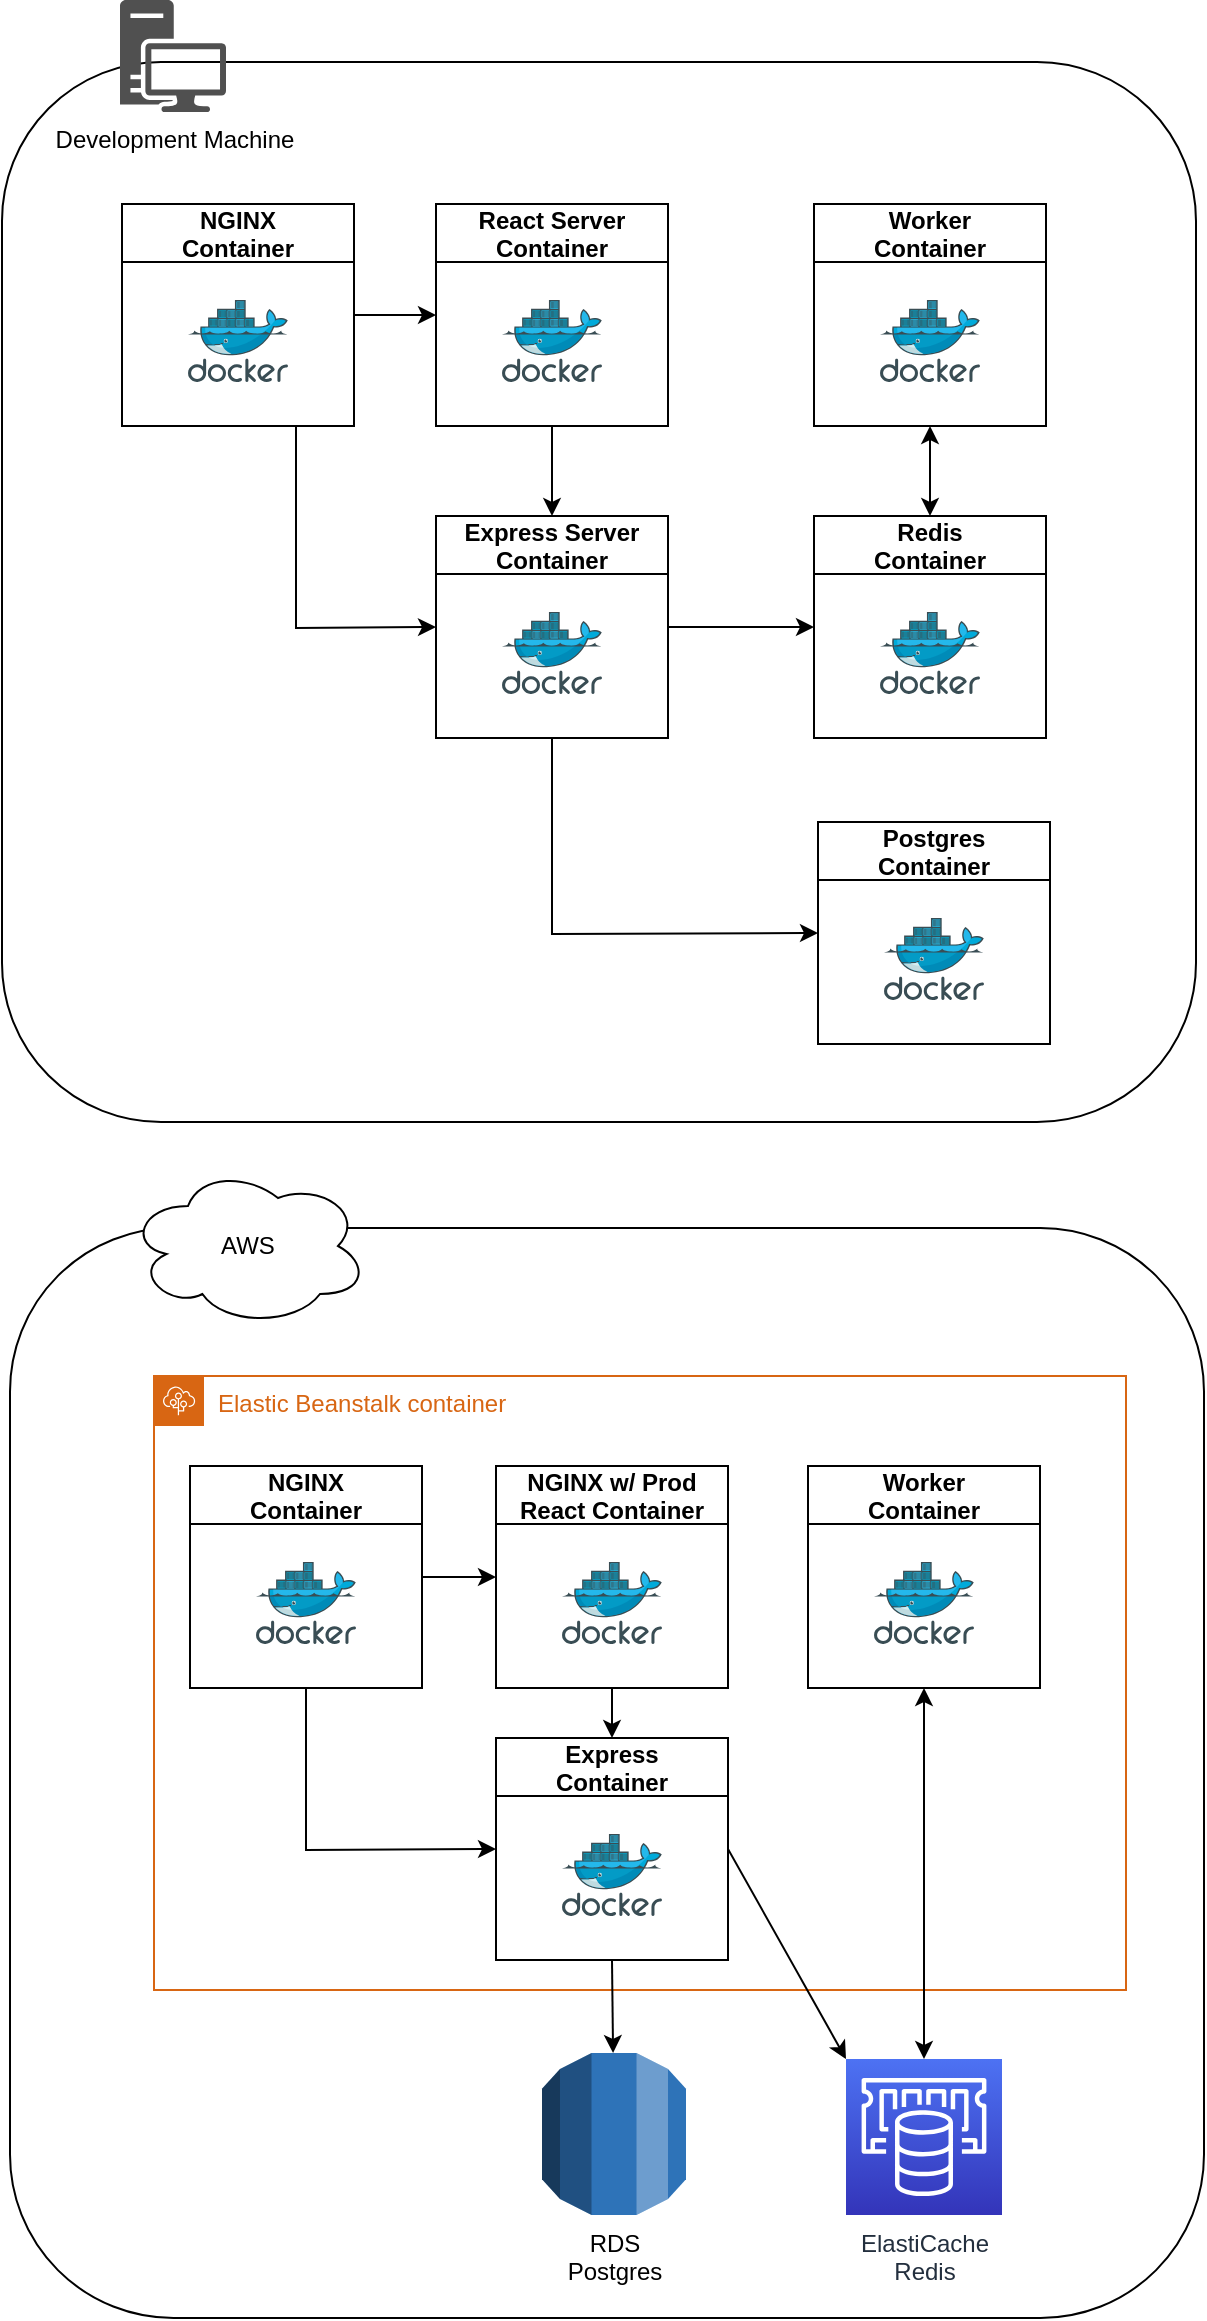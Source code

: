 <mxfile version="17.1.0" type="device" pages="2"><diagram id="8G6rigx45w0v395l5cOs" name="LocalVSCloud"><mxGraphModel dx="1242" dy="679" grid="0" gridSize="10" guides="1" tooltips="1" connect="1" arrows="1" fold="1" page="1" pageScale="1" pageWidth="850" pageHeight="1100" math="0" shadow="0"><root><mxCell id="25SrNkAenSxBb2qdTdRE-0"/><mxCell id="25SrNkAenSxBb2qdTdRE-1" parent="25SrNkAenSxBb2qdTdRE-0"/><mxCell id="MjornNEqhWRb5BEKiNyG-3" value="" style="rounded=1;whiteSpace=wrap;html=1;" vertex="1" parent="25SrNkAenSxBb2qdTdRE-1"><mxGeometry x="72" y="58" width="597" height="530" as="geometry"/></mxCell><mxCell id="xvTG67tyawOLJd2W-MwH-1" value="" style="rounded=1;whiteSpace=wrap;html=1;" vertex="1" parent="25SrNkAenSxBb2qdTdRE-1"><mxGeometry x="76" y="641" width="597" height="545" as="geometry"/></mxCell><mxCell id="MjornNEqhWRb5BEKiNyG-1" value="Development Machine" style="sketch=0;pointerEvents=1;shadow=0;dashed=0;html=1;strokeColor=none;fillColor=#505050;labelPosition=center;verticalLabelPosition=bottom;verticalAlign=top;outlineConnect=0;align=center;shape=mxgraph.office.devices.workstation;" vertex="1" parent="25SrNkAenSxBb2qdTdRE-1"><mxGeometry x="131" y="27" width="53" height="56" as="geometry"/></mxCell><mxCell id="3_pNwYcB4o-4JQMITgYi-0" value="React Server&#10;Container" style="swimlane;startSize=29;" vertex="1" parent="25SrNkAenSxBb2qdTdRE-1"><mxGeometry x="289" y="129" width="116" height="111" as="geometry"/></mxCell><mxCell id="3_pNwYcB4o-4JQMITgYi-1" value="" style="sketch=0;aspect=fixed;html=1;points=[];align=center;image;fontSize=12;image=img/lib/mscae/Docker.svg;" vertex="1" parent="3_pNwYcB4o-4JQMITgYi-0"><mxGeometry x="33" y="48" width="50" height="41" as="geometry"/></mxCell><mxCell id="3_pNwYcB4o-4JQMITgYi-2" value="NGINX&#10;Container" style="swimlane;startSize=29;" vertex="1" parent="25SrNkAenSxBb2qdTdRE-1"><mxGeometry x="132" y="129" width="116" height="111" as="geometry"/></mxCell><mxCell id="3_pNwYcB4o-4JQMITgYi-3" value="" style="sketch=0;aspect=fixed;html=1;points=[];align=center;image;fontSize=12;image=img/lib/mscae/Docker.svg;" vertex="1" parent="3_pNwYcB4o-4JQMITgYi-2"><mxGeometry x="33" y="48" width="50" height="41" as="geometry"/></mxCell><mxCell id="3_pNwYcB4o-4JQMITgYi-4" value="Express Server&#10;Container" style="swimlane;startSize=29;" vertex="1" parent="25SrNkAenSxBb2qdTdRE-1"><mxGeometry x="289" y="285" width="116" height="111" as="geometry"/></mxCell><mxCell id="3_pNwYcB4o-4JQMITgYi-5" value="" style="sketch=0;aspect=fixed;html=1;points=[];align=center;image;fontSize=12;image=img/lib/mscae/Docker.svg;" vertex="1" parent="3_pNwYcB4o-4JQMITgYi-4"><mxGeometry x="33" y="48" width="50" height="41" as="geometry"/></mxCell><mxCell id="3_pNwYcB4o-4JQMITgYi-6" value="Redis&#10;Container" style="swimlane;startSize=29;" vertex="1" parent="25SrNkAenSxBb2qdTdRE-1"><mxGeometry x="478" y="285" width="116" height="111" as="geometry"/></mxCell><mxCell id="3_pNwYcB4o-4JQMITgYi-7" value="" style="sketch=0;aspect=fixed;html=1;points=[];align=center;image;fontSize=12;image=img/lib/mscae/Docker.svg;" vertex="1" parent="3_pNwYcB4o-4JQMITgYi-6"><mxGeometry x="33" y="48" width="50" height="41" as="geometry"/></mxCell><mxCell id="3_pNwYcB4o-4JQMITgYi-8" value="Worker&#10;Container" style="swimlane;startSize=29;" vertex="1" parent="25SrNkAenSxBb2qdTdRE-1"><mxGeometry x="478" y="129" width="116" height="111" as="geometry"/></mxCell><mxCell id="3_pNwYcB4o-4JQMITgYi-9" value="" style="sketch=0;aspect=fixed;html=1;points=[];align=center;image;fontSize=12;image=img/lib/mscae/Docker.svg;" vertex="1" parent="3_pNwYcB4o-4JQMITgYi-8"><mxGeometry x="33" y="48" width="50" height="41" as="geometry"/></mxCell><mxCell id="3_pNwYcB4o-4JQMITgYi-10" value="Postgres&#10;Container" style="swimlane;startSize=29;" vertex="1" parent="25SrNkAenSxBb2qdTdRE-1"><mxGeometry x="480" y="438" width="116" height="111" as="geometry"/></mxCell><mxCell id="3_pNwYcB4o-4JQMITgYi-11" value="" style="sketch=0;aspect=fixed;html=1;points=[];align=center;image;fontSize=12;image=img/lib/mscae/Docker.svg;" vertex="1" parent="3_pNwYcB4o-4JQMITgYi-10"><mxGeometry x="33" y="48" width="50" height="41" as="geometry"/></mxCell><mxCell id="3_pNwYcB4o-4JQMITgYi-12" value="" style="endArrow=classic;html=1;rounded=0;exitX=1;exitY=0.5;exitDx=0;exitDy=0;entryX=0;entryY=0.5;entryDx=0;entryDy=0;" edge="1" parent="25SrNkAenSxBb2qdTdRE-1" source="3_pNwYcB4o-4JQMITgYi-2" target="3_pNwYcB4o-4JQMITgYi-0"><mxGeometry width="50" height="50" relative="1" as="geometry"><mxPoint x="190" y="597" as="sourcePoint"/><mxPoint x="240" y="547" as="targetPoint"/></mxGeometry></mxCell><mxCell id="3_pNwYcB4o-4JQMITgYi-13" value="" style="endArrow=classic;html=1;rounded=0;exitX=0.75;exitY=1;exitDx=0;exitDy=0;entryX=0;entryY=0.5;entryDx=0;entryDy=0;" edge="1" parent="25SrNkAenSxBb2qdTdRE-1" source="3_pNwYcB4o-4JQMITgYi-2" target="3_pNwYcB4o-4JQMITgYi-4"><mxGeometry width="50" height="50" relative="1" as="geometry"><mxPoint x="258" y="194.5" as="sourcePoint"/><mxPoint x="299" y="194.5" as="targetPoint"/><Array as="points"><mxPoint x="219" y="341"/></Array></mxGeometry></mxCell><mxCell id="3_pNwYcB4o-4JQMITgYi-14" value="" style="endArrow=classic;html=1;rounded=0;exitX=0.5;exitY=1;exitDx=0;exitDy=0;entryX=0.5;entryY=0;entryDx=0;entryDy=0;" edge="1" parent="25SrNkAenSxBb2qdTdRE-1" source="3_pNwYcB4o-4JQMITgYi-0" target="3_pNwYcB4o-4JQMITgYi-4"><mxGeometry width="50" height="50" relative="1" as="geometry"><mxPoint x="258" y="194.5" as="sourcePoint"/><mxPoint x="299" y="194.5" as="targetPoint"/></mxGeometry></mxCell><mxCell id="3_pNwYcB4o-4JQMITgYi-15" value="" style="endArrow=classic;html=1;rounded=0;exitX=1;exitY=0.5;exitDx=0;exitDy=0;entryX=0;entryY=0.5;entryDx=0;entryDy=0;" edge="1" parent="25SrNkAenSxBb2qdTdRE-1" source="3_pNwYcB4o-4JQMITgYi-4" target="3_pNwYcB4o-4JQMITgYi-6"><mxGeometry width="50" height="50" relative="1" as="geometry"><mxPoint x="258" y="194.5" as="sourcePoint"/><mxPoint x="299" y="194.5" as="targetPoint"/></mxGeometry></mxCell><mxCell id="3_pNwYcB4o-4JQMITgYi-16" value="" style="endArrow=classic;html=1;rounded=0;entryX=0;entryY=0.5;entryDx=0;entryDy=0;exitX=0.5;exitY=1;exitDx=0;exitDy=0;" edge="1" parent="25SrNkAenSxBb2qdTdRE-1" source="3_pNwYcB4o-4JQMITgYi-4" target="3_pNwYcB4o-4JQMITgYi-10"><mxGeometry width="50" height="50" relative="1" as="geometry"><mxPoint x="399" y="325" as="sourcePoint"/><mxPoint x="449" y="275" as="targetPoint"/><Array as="points"><mxPoint x="347" y="494"/></Array></mxGeometry></mxCell><mxCell id="3_pNwYcB4o-4JQMITgYi-17" value="" style="endArrow=classic;startArrow=classic;html=1;rounded=0;entryX=0.5;entryY=1;entryDx=0;entryDy=0;" edge="1" parent="25SrNkAenSxBb2qdTdRE-1" source="3_pNwYcB4o-4JQMITgYi-6" target="3_pNwYcB4o-4JQMITgYi-8"><mxGeometry width="50" height="50" relative="1" as="geometry"><mxPoint x="417" y="43" as="sourcePoint"/><mxPoint x="467" y="-7" as="targetPoint"/></mxGeometry></mxCell><mxCell id="xvTG67tyawOLJd2W-MwH-0" value="AWS" style="ellipse;shape=cloud;whiteSpace=wrap;html=1;" vertex="1" parent="25SrNkAenSxBb2qdTdRE-1"><mxGeometry x="135" y="610" width="120" height="80" as="geometry"/></mxCell><mxCell id="xvTG67tyawOLJd2W-MwH-2" value="Elastic Beanstalk container" style="points=[[0,0],[0.25,0],[0.5,0],[0.75,0],[1,0],[1,0.25],[1,0.5],[1,0.75],[1,1],[0.75,1],[0.5,1],[0.25,1],[0,1],[0,0.75],[0,0.5],[0,0.25]];outlineConnect=0;gradientColor=none;html=1;whiteSpace=wrap;fontSize=12;fontStyle=0;container=1;pointerEvents=0;collapsible=0;recursiveResize=0;shape=mxgraph.aws4.group;grIcon=mxgraph.aws4.group_elastic_beanstalk;strokeColor=#D86613;fillColor=none;verticalAlign=top;align=left;spacingLeft=30;fontColor=#D86613;dashed=0;" vertex="1" parent="25SrNkAenSxBb2qdTdRE-1"><mxGeometry x="148" y="715" width="486" height="307" as="geometry"/></mxCell><mxCell id="xvTG67tyawOLJd2W-MwH-7" value="NGINX&#10;Container" style="swimlane;startSize=29;" vertex="1" parent="25SrNkAenSxBb2qdTdRE-1"><mxGeometry x="166" y="760" width="116" height="111" as="geometry"/></mxCell><mxCell id="xvTG67tyawOLJd2W-MwH-8" value="" style="sketch=0;aspect=fixed;html=1;points=[];align=center;image;fontSize=12;image=img/lib/mscae/Docker.svg;" vertex="1" parent="xvTG67tyawOLJd2W-MwH-7"><mxGeometry x="33" y="48" width="50" height="41" as="geometry"/></mxCell><mxCell id="xvTG67tyawOLJd2W-MwH-9" value="NGINX w/ Prod &#10;React Container" style="swimlane;startSize=29;" vertex="1" parent="25SrNkAenSxBb2qdTdRE-1"><mxGeometry x="319" y="760" width="116" height="111" as="geometry"/></mxCell><mxCell id="xvTG67tyawOLJd2W-MwH-10" value="" style="sketch=0;aspect=fixed;html=1;points=[];align=center;image;fontSize=12;image=img/lib/mscae/Docker.svg;" vertex="1" parent="xvTG67tyawOLJd2W-MwH-9"><mxGeometry x="33" y="48" width="50" height="41" as="geometry"/></mxCell><mxCell id="xvTG67tyawOLJd2W-MwH-11" value="Express&#10;Container" style="swimlane;startSize=29;" vertex="1" parent="25SrNkAenSxBb2qdTdRE-1"><mxGeometry x="319" y="896" width="116" height="111" as="geometry"/></mxCell><mxCell id="xvTG67tyawOLJd2W-MwH-12" value="" style="sketch=0;aspect=fixed;html=1;points=[];align=center;image;fontSize=12;image=img/lib/mscae/Docker.svg;" vertex="1" parent="xvTG67tyawOLJd2W-MwH-11"><mxGeometry x="33" y="48" width="50" height="41" as="geometry"/></mxCell><mxCell id="xvTG67tyawOLJd2W-MwH-13" value="Worker&#10;Container" style="swimlane;startSize=29;" vertex="1" parent="25SrNkAenSxBb2qdTdRE-1"><mxGeometry x="475" y="760" width="116" height="111" as="geometry"/></mxCell><mxCell id="xvTG67tyawOLJd2W-MwH-14" value="" style="sketch=0;aspect=fixed;html=1;points=[];align=center;image;fontSize=12;image=img/lib/mscae/Docker.svg;" vertex="1" parent="xvTG67tyawOLJd2W-MwH-13"><mxGeometry x="33" y="48" width="50" height="41" as="geometry"/></mxCell><mxCell id="xvTG67tyawOLJd2W-MwH-16" value="ElastiCache &lt;br&gt;Redis" style="sketch=0;points=[[0,0,0],[0.25,0,0],[0.5,0,0],[0.75,0,0],[1,0,0],[0,1,0],[0.25,1,0],[0.5,1,0],[0.75,1,0],[1,1,0],[0,0.25,0],[0,0.5,0],[0,0.75,0],[1,0.25,0],[1,0.5,0],[1,0.75,0]];outlineConnect=0;fontColor=#232F3E;gradientColor=#4D72F3;gradientDirection=north;fillColor=#3334B9;strokeColor=#ffffff;dashed=0;verticalLabelPosition=bottom;verticalAlign=top;align=center;html=1;fontSize=12;fontStyle=0;aspect=fixed;shape=mxgraph.aws4.resourceIcon;resIcon=mxgraph.aws4.elasticache;" vertex="1" parent="25SrNkAenSxBb2qdTdRE-1"><mxGeometry x="494" y="1056.5" width="78" height="78" as="geometry"/></mxCell><mxCell id="xvTG67tyawOLJd2W-MwH-19" value="RDS&lt;br&gt;Postgres" style="outlineConnect=0;dashed=0;verticalLabelPosition=bottom;verticalAlign=top;align=center;html=1;shape=mxgraph.aws3.rds;fillColor=#2E73B8;gradientColor=none;" vertex="1" parent="25SrNkAenSxBb2qdTdRE-1"><mxGeometry x="342" y="1053.5" width="72" height="81" as="geometry"/></mxCell><mxCell id="xvTG67tyawOLJd2W-MwH-22" value="" style="endArrow=classic;html=1;rounded=0;entryX=0;entryY=0.5;entryDx=0;entryDy=0;exitX=1;exitY=0.5;exitDx=0;exitDy=0;" edge="1" parent="25SrNkAenSxBb2qdTdRE-1" source="xvTG67tyawOLJd2W-MwH-7" target="xvTG67tyawOLJd2W-MwH-9"><mxGeometry width="50" height="50" relative="1" as="geometry"><mxPoint x="165" y="1135" as="sourcePoint"/><mxPoint x="215" y="1085" as="targetPoint"/></mxGeometry></mxCell><mxCell id="xvTG67tyawOLJd2W-MwH-23" value="" style="endArrow=classic;html=1;rounded=0;entryX=0.5;entryY=0;entryDx=0;entryDy=0;exitX=0.5;exitY=1;exitDx=0;exitDy=0;" edge="1" parent="25SrNkAenSxBb2qdTdRE-1" source="xvTG67tyawOLJd2W-MwH-9" target="xvTG67tyawOLJd2W-MwH-11"><mxGeometry width="50" height="50" relative="1" as="geometry"><mxPoint x="292" y="825.5" as="sourcePoint"/><mxPoint x="329" y="825.5" as="targetPoint"/></mxGeometry></mxCell><mxCell id="xvTG67tyawOLJd2W-MwH-24" value="" style="endArrow=classic;html=1;rounded=0;exitX=0.5;exitY=1;exitDx=0;exitDy=0;entryX=0;entryY=0.5;entryDx=0;entryDy=0;" edge="1" parent="25SrNkAenSxBb2qdTdRE-1" source="xvTG67tyawOLJd2W-MwH-7" target="xvTG67tyawOLJd2W-MwH-11"><mxGeometry width="50" height="50" relative="1" as="geometry"><mxPoint x="228" y="880" as="sourcePoint"/><mxPoint x="321" y="949" as="targetPoint"/><Array as="points"><mxPoint x="224" y="952"/></Array></mxGeometry></mxCell><mxCell id="xvTG67tyawOLJd2W-MwH-26" value="" style="endArrow=classic;startArrow=classic;html=1;rounded=0;entryX=0.5;entryY=1;entryDx=0;entryDy=0;" edge="1" parent="25SrNkAenSxBb2qdTdRE-1" source="xvTG67tyawOLJd2W-MwH-16" target="xvTG67tyawOLJd2W-MwH-13"><mxGeometry width="50" height="50" relative="1" as="geometry"><mxPoint x="723" y="835" as="sourcePoint"/><mxPoint x="773" y="785" as="targetPoint"/></mxGeometry></mxCell><mxCell id="xvTG67tyawOLJd2W-MwH-27" value="" style="endArrow=classic;html=1;rounded=0;entryX=0;entryY=0;entryDx=0;entryDy=0;exitX=1;exitY=0.5;exitDx=0;exitDy=0;entryPerimeter=0;" edge="1" parent="25SrNkAenSxBb2qdTdRE-1" source="xvTG67tyawOLJd2W-MwH-11" target="xvTG67tyawOLJd2W-MwH-16"><mxGeometry width="50" height="50" relative="1" as="geometry"><mxPoint x="387" y="881" as="sourcePoint"/><mxPoint x="387" y="906" as="targetPoint"/></mxGeometry></mxCell><mxCell id="xvTG67tyawOLJd2W-MwH-28" value="" style="endArrow=classic;html=1;rounded=0;exitX=0.5;exitY=1;exitDx=0;exitDy=0;" edge="1" parent="25SrNkAenSxBb2qdTdRE-1" source="xvTG67tyawOLJd2W-MwH-11" target="xvTG67tyawOLJd2W-MwH-19"><mxGeometry width="50" height="50" relative="1" as="geometry"><mxPoint x="387" y="881" as="sourcePoint"/><mxPoint x="387" y="906" as="targetPoint"/></mxGeometry></mxCell></root></mxGraphModel></diagram><diagram id="Ht1M8jgEwFfnCIfOTk4-" name="Deployment"><mxGraphModel dx="2760" dy="1509" grid="0" gridSize="10" guides="1" tooltips="1" connect="1" arrows="1" fold="1" page="1" pageScale="1" pageWidth="1169" pageHeight="827" math="0" shadow="0"><root><mxCell id="0"/><mxCell id="1" parent="0"/><mxCell id="UEzPUAAOIrF-is8g5C7q-205" value="AWS Cloud" style="points=[[0,0],[0.25,0],[0.5,0],[0.75,0],[1,0],[1,0.25],[1,0.5],[1,0.75],[1,1],[0.75,1],[0.5,1],[0.25,1],[0,1],[0,0.75],[0,0.5],[0,0.25]];outlineConnect=0;gradientColor=none;html=1;whiteSpace=wrap;fontSize=12;fontStyle=0;shape=mxgraph.aws4.group;grIcon=mxgraph.aws4.group_aws_cloud_alt;strokeColor=#232F3E;fillColor=none;verticalAlign=top;align=left;spacingLeft=30;fontColor=#232F3E;dashed=0;labelBackgroundColor=#ffffff;container=1;pointerEvents=0;collapsible=0;recursiveResize=0;" parent="1" vertex="1"><mxGeometry x="500" y="26" width="698" height="1305" as="geometry"/></mxCell><mxCell id="VruDVTrRaXDofXNLHR93-13" value="Availability zone #2" style="sketch=0;outlineConnect=0;gradientColor=none;html=1;whiteSpace=wrap;fontSize=12;fontStyle=0;shape=mxgraph.aws4.group;grIcon=mxgraph.aws4.group_availability_zone;strokeColor=#545B64;fillColor=none;verticalAlign=top;align=left;spacingLeft=30;fontColor=#545B64;dashed=1;" vertex="1" parent="UEzPUAAOIrF-is8g5C7q-205"><mxGeometry x="461" y="366" width="173" height="915" as="geometry"/></mxCell><mxCell id="VruDVTrRaXDofXNLHR93-12" value="Availability zone #1" style="sketch=0;outlineConnect=0;gradientColor=none;html=1;whiteSpace=wrap;fontSize=12;fontStyle=0;shape=mxgraph.aws4.group;grIcon=mxgraph.aws4.group_availability_zone;strokeColor=#545B64;fillColor=none;verticalAlign=top;align=left;spacingLeft=30;fontColor=#545B64;dashed=1;" vertex="1" parent="UEzPUAAOIrF-is8g5C7q-205"><mxGeometry x="144" y="366" width="166" height="916" as="geometry"/></mxCell><mxCell id="VruDVTrRaXDofXNLHR93-16" value="Public subnet #2" style="points=[[0,0],[0.25,0],[0.5,0],[0.75,0],[1,0],[1,0.25],[1,0.5],[1,0.75],[1,1],[0.75,1],[0.5,1],[0.25,1],[0,1],[0,0.75],[0,0.5],[0,0.25]];outlineConnect=0;gradientColor=none;html=1;whiteSpace=wrap;fontSize=12;fontStyle=0;container=1;pointerEvents=0;collapsible=0;recursiveResize=0;shape=mxgraph.aws4.group;grIcon=mxgraph.aws4.group_security_group;grStroke=0;strokeColor=#248814;fillColor=#E9F3E6;verticalAlign=top;align=left;spacingLeft=30;fontColor=#248814;dashed=0;" vertex="1" parent="UEzPUAAOIrF-is8g5C7q-205"><mxGeometry x="476" y="419" width="137" height="299" as="geometry"/></mxCell><mxCell id="VruDVTrRaXDofXNLHR93-15" value="Public subnet #1" style="points=[[0,0],[0.25,0],[0.5,0],[0.75,0],[1,0],[1,0.25],[1,0.5],[1,0.75],[1,1],[0.75,1],[0.5,1],[0.25,1],[0,1],[0,0.75],[0,0.5],[0,0.25]];outlineConnect=0;gradientColor=none;html=1;whiteSpace=wrap;fontSize=12;fontStyle=0;container=1;pointerEvents=0;collapsible=0;recursiveResize=0;shape=mxgraph.aws4.group;grIcon=mxgraph.aws4.group_security_group;grStroke=0;strokeColor=#248814;fillColor=#E9F3E6;verticalAlign=top;align=left;spacingLeft=30;fontColor=#248814;dashed=0;" vertex="1" parent="UEzPUAAOIrF-is8g5C7q-205"><mxGeometry x="154" y="416" width="140" height="302" as="geometry"/></mxCell><mxCell id="VruDVTrRaXDofXNLHR93-17" value="Private subnet #1" style="points=[[0,0],[0.25,0],[0.5,0],[0.75,0],[1,0],[1,0.25],[1,0.5],[1,0.75],[1,1],[0.75,1],[0.5,1],[0.25,1],[0,1],[0,0.75],[0,0.5],[0,0.25]];outlineConnect=0;gradientColor=none;html=1;whiteSpace=wrap;fontSize=12;fontStyle=0;container=1;pointerEvents=0;collapsible=0;recursiveResize=0;shape=mxgraph.aws4.group;grIcon=mxgraph.aws4.group_security_group;grStroke=0;strokeColor=#147EBA;fillColor=#E6F2F8;verticalAlign=top;align=left;spacingLeft=30;fontColor=#147EBA;dashed=0;" vertex="1" parent="UEzPUAAOIrF-is8g5C7q-205"><mxGeometry x="154" y="729" width="138" height="544" as="geometry"/></mxCell><mxCell id="VruDVTrRaXDofXNLHR93-18" value="Private subnet #2" style="points=[[0,0],[0.25,0],[0.5,0],[0.75,0],[1,0],[1,0.25],[1,0.5],[1,0.75],[1,1],[0.75,1],[0.5,1],[0.25,1],[0,1],[0,0.75],[0,0.5],[0,0.25]];outlineConnect=0;gradientColor=none;html=1;whiteSpace=wrap;fontSize=12;fontStyle=0;container=1;pointerEvents=0;collapsible=0;recursiveResize=0;shape=mxgraph.aws4.group;grIcon=mxgraph.aws4.group_security_group;grStroke=0;strokeColor=#147EBA;fillColor=#E6F2F8;verticalAlign=top;align=left;spacingLeft=30;fontColor=#147EBA;dashed=0;" vertex="1" parent="UEzPUAAOIrF-is8g5C7q-205"><mxGeometry x="476" y="730" width="141" height="541" as="geometry"/></mxCell><mxCell id="Pe75BVxroC7Fsr8IB14R-2" value="ECR" style="swimlane;startSize=67;" vertex="1" parent="UEzPUAAOIrF-is8g5C7q-205"><mxGeometry x="38" y="48" width="240" height="294" as="geometry"/></mxCell><mxCell id="Pe75BVxroC7Fsr8IB14R-1" value="" style="sketch=0;points=[[0,0,0],[0.25,0,0],[0.5,0,0],[0.75,0,0],[1,0,0],[0,1,0],[0.25,1,0],[0.5,1,0],[0.75,1,0],[1,1,0],[0,0.25,0],[0,0.5,0],[0,0.75,0],[1,0.25,0],[1,0.5,0],[1,0.75,0]];outlineConnect=0;fontColor=#232F3E;gradientColor=#F78E04;gradientDirection=north;fillColor=#D05C17;strokeColor=#ffffff;dashed=0;verticalLabelPosition=bottom;verticalAlign=top;align=center;html=1;fontSize=12;fontStyle=0;aspect=fixed;shape=mxgraph.aws4.resourceIcon;resIcon=mxgraph.aws4.ecr;" vertex="1" parent="Pe75BVxroC7Fsr8IB14R-2"><mxGeometry x="47" y="7" width="49" height="49" as="geometry"/></mxCell><mxCell id="Pe75BVxroC7Fsr8IB14R-3" value="Client Repository" style="aspect=fixed;perimeter=ellipsePerimeter;html=1;align=center;shadow=0;dashed=0;fontColor=#4277BB;labelBackgroundColor=#ffffff;fontSize=12;spacingTop=3;image;image=img/lib/ibm/data/file_repository.svg;" vertex="1" parent="Pe75BVxroC7Fsr8IB14R-2"><mxGeometry x="26" y="83" width="60" height="60" as="geometry"/></mxCell><mxCell id="Pe75BVxroC7Fsr8IB14R-4" value="Worker Repository" style="aspect=fixed;perimeter=ellipsePerimeter;html=1;align=center;shadow=0;dashed=0;fontColor=#4277BB;labelBackgroundColor=#ffffff;fontSize=12;spacingTop=3;image;image=img/lib/ibm/data/file_repository.svg;" vertex="1" parent="Pe75BVxroC7Fsr8IB14R-2"><mxGeometry x="138" y="83" width="60" height="60" as="geometry"/></mxCell><mxCell id="Pe75BVxroC7Fsr8IB14R-5" value="NGINX Repository" style="aspect=fixed;perimeter=ellipsePerimeter;html=1;align=center;shadow=0;dashed=0;fontColor=#4277BB;labelBackgroundColor=#ffffff;fontSize=12;spacingTop=3;image;image=img/lib/ibm/data/file_repository.svg;" vertex="1" parent="Pe75BVxroC7Fsr8IB14R-2"><mxGeometry x="138" y="190" width="60" height="60" as="geometry"/></mxCell><mxCell id="VruDVTrRaXDofXNLHR93-1" value="Server Repository" style="aspect=fixed;perimeter=ellipsePerimeter;html=1;align=center;shadow=0;dashed=0;fontColor=#4277BB;labelBackgroundColor=#ffffff;fontSize=12;spacingTop=3;image;image=img/lib/ibm/data/file_repository.svg;" vertex="1" parent="Pe75BVxroC7Fsr8IB14R-2"><mxGeometry x="26" y="190" width="60" height="60" as="geometry"/></mxCell><mxCell id="VruDVTrRaXDofXNLHR93-14" value="VPC" style="points=[[0,0],[0.25,0],[0.5,0],[0.75,0],[1,0],[1,0.25],[1,0.5],[1,0.75],[1,1],[0.75,1],[0.5,1],[0.25,1],[0,1],[0,0.75],[0,0.5],[0,0.25]];outlineConnect=0;gradientColor=none;html=1;whiteSpace=wrap;fontSize=12;fontStyle=0;container=1;pointerEvents=0;collapsible=0;recursiveResize=0;shape=mxgraph.aws4.group;grIcon=mxgraph.aws4.group_vpc;strokeColor=#248814;fillColor=none;verticalAlign=top;align=left;spacingLeft=30;fontColor=#AAB7B8;dashed=0;" vertex="1" parent="UEzPUAAOIrF-is8g5C7q-205"><mxGeometry x="39" y="400" width="619" height="891" as="geometry"/></mxCell><mxCell id="VruDVTrRaXDofXNLHR93-24" value="" style="rounded=1;arcSize=10;dashed=1;fillColor=none;gradientColor=none;dashPattern=8 3 1 3;strokeWidth=2;" vertex="1" parent="VruDVTrRaXDofXNLHR93-14"><mxGeometry x="124" y="713" width="446" height="154" as="geometry"/></mxCell><mxCell id="VruDVTrRaXDofXNLHR93-22" value="" style="rounded=1;arcSize=10;dashed=1;fillColor=none;gradientColor=none;dashPattern=8 3 1 3;strokeWidth=2;" vertex="1" parent="VruDVTrRaXDofXNLHR93-14"><mxGeometry x="124" y="537" width="442" height="170" as="geometry"/></mxCell><mxCell id="VruDVTrRaXDofXNLHR93-20" value="IGW" style="outlineConnect=0;dashed=0;verticalLabelPosition=bottom;verticalAlign=top;align=center;html=1;shape=mxgraph.aws3.internet_gateway;fillColor=#F58536;gradientColor=none;" vertex="1" parent="VruDVTrRaXDofXNLHR93-14"><mxGeometry x="-34" y="114" width="69" height="72" as="geometry"/></mxCell><mxCell id="VruDVTrRaXDofXNLHR93-21" value="Amazon ElastiCache for Redis" style="sketch=0;outlineConnect=0;fontColor=#232F3E;gradientColor=none;strokeColor=#ffffff;fillColor=#232F3E;dashed=0;verticalLabelPosition=middle;verticalAlign=bottom;align=center;html=1;whiteSpace=wrap;fontSize=10;fontStyle=1;spacing=3;shape=mxgraph.aws4.productIcon;prIcon=mxgraph.aws4.elasticache_for_redis;" vertex="1" parent="VruDVTrRaXDofXNLHR93-14"><mxGeometry x="291.76" y="554" width="107.24" height="139" as="geometry"/></mxCell><mxCell id="VruDVTrRaXDofXNLHR93-23" value="Amazon RDS Postgres" style="sketch=0;outlineConnect=0;fontColor=#232F3E;gradientColor=none;strokeColor=#ffffff;fillColor=#232F3E;dashed=0;verticalLabelPosition=middle;verticalAlign=bottom;align=center;html=1;whiteSpace=wrap;fontSize=10;fontStyle=1;spacing=3;shape=mxgraph.aws4.productIcon;prIcon=mxgraph.aws4.rds;" vertex="1" parent="VruDVTrRaXDofXNLHR93-14"><mxGeometry x="295" y="727" width="104" height="131" as="geometry"/></mxCell><mxCell id="VruDVTrRaXDofXNLHR93-27" value="" style="rounded=1;arcSize=10;dashed=1;fillColor=none;gradientColor=none;dashPattern=8 3 1 3;strokeWidth=2;" vertex="1" parent="VruDVTrRaXDofXNLHR93-14"><mxGeometry x="124" y="181" width="442" height="113" as="geometry"/></mxCell><mxCell id="VruDVTrRaXDofXNLHR93-28" value="Elastic Load Balancing" style="outlineConnect=0;dashed=0;verticalLabelPosition=bottom;verticalAlign=top;align=center;html=1;shape=mxgraph.aws3.elastic_load_balancing;fillColor=#F58534;gradientColor=none;fontSize=12;" vertex="1" parent="VruDVTrRaXDofXNLHR93-14"><mxGeometry x="317" y="196" width="51" height="65" as="geometry"/></mxCell><mxCell id="5A53cw7A5Svl3b7uUTtg-16" value="Auto Scaling group" style="points=[[0,0],[0.25,0],[0.5,0],[0.75,0],[1,0],[1,0.25],[1,0.5],[1,0.75],[1,1],[0.75,1],[0.5,1],[0.25,1],[0,1],[0,0.75],[0,0.5],[0,0.25]];outlineConnect=0;gradientColor=none;html=1;whiteSpace=wrap;fontSize=12;fontStyle=0;container=1;pointerEvents=0;collapsible=0;recursiveResize=0;shape=mxgraph.aws4.groupCenter;grIcon=mxgraph.aws4.group_auto_scaling_group;grStroke=1;strokeColor=#D86613;fillColor=none;verticalAlign=top;align=center;fontColor=#D86613;dashed=1;spacingTop=25;" parent="VruDVTrRaXDofXNLHR93-14" vertex="1"><mxGeometry x="128" y="365" width="433" height="160" as="geometry"/></mxCell><mxCell id="5A53cw7A5Svl3b7uUTtg-17" value="EC2 instance&amp;nbsp;" style="points=[[0,0],[0.25,0],[0.5,0],[0.75,0],[1,0],[1,0.25],[1,0.5],[1,0.75],[1,1],[0.75,1],[0.5,1],[0.25,1],[0,1],[0,0.75],[0,0.5],[0,0.25]];outlineConnect=0;gradientColor=none;html=1;whiteSpace=wrap;fontSize=12;fontStyle=0;container=1;pointerEvents=0;collapsible=0;recursiveResize=0;shape=mxgraph.aws4.group;grIcon=mxgraph.aws4.group_ec2_instance_contents;strokeColor=#D86613;fillColor=none;verticalAlign=top;align=left;spacingLeft=30;fontColor=#D86613;dashed=0;" parent="5A53cw7A5Svl3b7uUTtg-16" vertex="1"><mxGeometry x="159" y="57" width="117" height="93" as="geometry"/></mxCell><mxCell id="5A53cw7A5Svl3b7uUTtg-18" value="" style="sketch=0;aspect=fixed;html=1;points=[];align=center;image;fontSize=12;image=img/lib/mscae/Docker.svg;" parent="5A53cw7A5Svl3b7uUTtg-17" vertex="1"><mxGeometry x="35" y="36" width="50" height="41" as="geometry"/></mxCell><mxCell id="VruDVTrRaXDofXNLHR93-25" value="" style="rounded=1;arcSize=10;dashed=0;fillColor=none;gradientColor=none;strokeWidth=2;" vertex="1" parent="VruDVTrRaXDofXNLHR93-14"><mxGeometry x="75" y="163" width="533" height="369" as="geometry"/></mxCell><mxCell id="VruDVTrRaXDofXNLHR93-26" value="&lt;br&gt;&lt;br&gt;&lt;br&gt;&lt;br&gt;&lt;br&gt;&lt;br&gt;&lt;br&gt;Elastic &lt;br&gt;Beanstalk" style="dashed=0;html=1;shape=mxgraph.aws3.elastic_beanstalk;fillColor=#F58536;gradientColor=none;dashed=0;" vertex="1" parent="VruDVTrRaXDofXNLHR93-14"><mxGeometry x="54" y="294" width="30" height="41" as="geometry"/></mxCell><mxCell id="VruDVTrRaXDofXNLHR93-19" value="NGW" style="outlineConnect=0;dashed=0;verticalLabelPosition=bottom;verticalAlign=top;align=center;html=1;shape=mxgraph.aws3.vpc_nat_gateway;fillColor=#F58534;gradientColor=none;" vertex="1" parent="UEzPUAAOIrF-is8g5C7q-205"><mxGeometry x="191.5" y="460" width="63" height="66" as="geometry"/></mxCell><mxCell id="5A53cw7A5Svl3b7uUTtg-1" value="GitHub" style="swimlane;startSize=37;" parent="1" vertex="1"><mxGeometry x="29" y="117" width="237" height="209" as="geometry"/></mxCell><mxCell id="5A53cw7A5Svl3b7uUTtg-3" value="" style="dashed=0;outlineConnect=0;html=1;align=center;labelPosition=center;verticalLabelPosition=bottom;verticalAlign=top;shape=mxgraph.weblogos.github" parent="5A53cw7A5Svl3b7uUTtg-1" vertex="1"><mxGeometry x="5" y="7" width="24" height="24" as="geometry"/></mxCell><mxCell id="5A53cw7A5Svl3b7uUTtg-5" value="Code" style="aspect=fixed;html=1;points=[];align=center;image;fontSize=12;image=img/lib/azure2/general/Code.svg;" parent="5A53cw7A5Svl3b7uUTtg-1" vertex="1"><mxGeometry x="21" y="84" width="64" height="52" as="geometry"/></mxCell><mxCell id="5A53cw7A5Svl3b7uUTtg-6" value="&lt;br&gt;&lt;br&gt;&lt;br&gt;Actions" style="sketch=0;html=1;aspect=fixed;strokeColor=none;shadow=0;align=center;verticalAlign=top;fillColor=#3B8DF1;shape=mxgraph.gcp2.play_start" parent="5A53cw7A5Svl3b7uUTtg-1" vertex="1"><mxGeometry x="170" y="86.5" width="47" height="47" as="geometry"/></mxCell><mxCell id="5A53cw7A5Svl3b7uUTtg-9" value="" style="endArrow=classic;html=1;rounded=0;fontSize=12;exitX=1.016;exitY=0.481;exitDx=0;exitDy=0;exitPerimeter=0;" parent="5A53cw7A5Svl3b7uUTtg-1" source="5A53cw7A5Svl3b7uUTtg-5" target="5A53cw7A5Svl3b7uUTtg-6" edge="1"><mxGeometry width="50" height="50" relative="1" as="geometry"><mxPoint x="137" y="287" as="sourcePoint"/><mxPoint x="187" y="237" as="targetPoint"/></mxGeometry></mxCell><mxCell id="5A53cw7A5Svl3b7uUTtg-10" value="Trigger" style="edgeLabel;html=1;align=center;verticalAlign=middle;resizable=0;points=[];fontSize=12;" parent="5A53cw7A5Svl3b7uUTtg-9" vertex="1" connectable="0"><mxGeometry x="0.194" relative="1" as="geometry"><mxPoint x="-11" y="1" as="offset"/></mxGeometry></mxCell><mxCell id="5A53cw7A5Svl3b7uUTtg-25" style="edgeStyle=orthogonalEdgeStyle;rounded=0;orthogonalLoop=1;jettySize=auto;html=1;exitX=0.5;exitY=1;exitDx=0;exitDy=0;fontSize=12;" parent="1" source="UEzPUAAOIrF-is8g5C7q-205" target="UEzPUAAOIrF-is8g5C7q-205" edge="1"><mxGeometry relative="1" as="geometry"/></mxCell><mxCell id="5A53cw7A5Svl3b7uUTtg-26" value="" style="endArrow=classic;html=1;rounded=0;fontSize=12;exitX=0.787;exitY=0.947;exitDx=0;exitDy=0;exitPerimeter=0;entryX=0;entryY=0.82;entryDx=0;entryDy=0;entryPerimeter=0;" parent="1" source="5A53cw7A5Svl3b7uUTtg-6" target="VruDVTrRaXDofXNLHR93-26" edge="1"><mxGeometry width="50" height="50" relative="1" as="geometry"><mxPoint x="245" y="472" as="sourcePoint"/><mxPoint x="311" y="1040" as="targetPoint"/><Array as="points"><mxPoint x="241" y="754"/></Array></mxGeometry></mxCell><mxCell id="5A53cw7A5Svl3b7uUTtg-27" value="4) App Version Deployment" style="edgeLabel;html=1;align=center;verticalAlign=middle;resizable=0;points=[];fontSize=12;" parent="5A53cw7A5Svl3b7uUTtg-26" vertex="1" connectable="0"><mxGeometry x="0.215" y="1" relative="1" as="geometry"><mxPoint x="64" y="-12" as="offset"/></mxGeometry></mxCell><mxCell id="VruDVTrRaXDofXNLHR93-2" value="" style="endArrow=classic;html=1;rounded=0;fontSize=12;entryX=0;entryY=0.5;entryDx=0;entryDy=0;" edge="1" parent="1" source="VruDVTrRaXDofXNLHR93-9" target="Pe75BVxroC7Fsr8IB14R-2"><mxGeometry width="50" height="50" relative="1" as="geometry"><mxPoint x="323" y="221" as="sourcePoint"/><mxPoint x="531.796" y="683" as="targetPoint"/><Array as="points"/></mxGeometry></mxCell><mxCell id="VruDVTrRaXDofXNLHR93-4" value="Terraform" style="shape=image;html=1;verticalAlign=top;verticalLabelPosition=bottom;labelBackgroundColor=#ffffff;imageAspect=0;aspect=fixed;image=https://cdn2.iconfinder.com/data/icons/social-media-hexagon-design/512/twitter-t-128.png" vertex="1" parent="1"><mxGeometry x="348" y="121" width="77" height="77" as="geometry"/></mxCell><mxCell id="VruDVTrRaXDofXNLHR93-5" value="" style="endArrow=none;html=1;rounded=0;exitX=0.936;exitY=0.521;exitDx=0;exitDy=0;exitPerimeter=0;entryX=0;entryY=0.5;entryDx=0;entryDy=0;" edge="1" parent="1" source="5A53cw7A5Svl3b7uUTtg-6" target="VruDVTrRaXDofXNLHR93-4"><mxGeometry width="50" height="50" relative="1" as="geometry"><mxPoint x="428" y="375" as="sourcePoint"/><mxPoint x="478" y="325" as="targetPoint"/></mxGeometry></mxCell><mxCell id="VruDVTrRaXDofXNLHR93-6" value="1) Prebuild" style="edgeLabel;html=1;align=center;verticalAlign=middle;resizable=0;points=[];" vertex="1" connectable="0" parent="VruDVTrRaXDofXNLHR93-5"><mxGeometry x="0.343" y="1" relative="1" as="geometry"><mxPoint as="offset"/></mxGeometry></mxCell><mxCell id="VruDVTrRaXDofXNLHR93-7" value="" style="endArrow=classic;html=1;rounded=0;fontSize=12;exitX=1;exitY=0.5;exitDx=0;exitDy=0;" edge="1" parent="1" source="VruDVTrRaXDofXNLHR93-4" target="Pe75BVxroC7Fsr8IB14R-2"><mxGeometry width="50" height="50" relative="1" as="geometry"><mxPoint x="255.013" y="227.021" as="sourcePoint"/><mxPoint x="548" y="231" as="targetPoint"/><Array as="points"/></mxGeometry></mxCell><mxCell id="VruDVTrRaXDofXNLHR93-9" value="" style="sketch=0;aspect=fixed;html=1;points=[];align=center;image;fontSize=12;image=img/lib/mscae/Docker.svg;" vertex="1" parent="1"><mxGeometry x="348" y="253" width="77.74" height="63.75" as="geometry"/></mxCell><mxCell id="VruDVTrRaXDofXNLHR93-10" value="" style="endArrow=none;html=1;rounded=0;exitX=0.851;exitY=0.606;exitDx=0;exitDy=0;exitPerimeter=0;" edge="1" parent="1" source="5A53cw7A5Svl3b7uUTtg-6" target="VruDVTrRaXDofXNLHR93-9"><mxGeometry width="50" height="50" relative="1" as="geometry"><mxPoint x="252.992" y="225.987" as="sourcePoint"/><mxPoint x="349" y="92.5" as="targetPoint"/></mxGeometry></mxCell><mxCell id="VruDVTrRaXDofXNLHR93-11" value="2) Build" style="edgeLabel;html=1;align=center;verticalAlign=middle;resizable=0;points=[];" vertex="1" connectable="0" parent="VruDVTrRaXDofXNLHR93-10"><mxGeometry x="0.343" y="1" relative="1" as="geometry"><mxPoint as="offset"/></mxGeometry></mxCell><mxCell id="VruDVTrRaXDofXNLHR93-42" value="Terraform" style="shape=image;html=1;verticalAlign=top;verticalLabelPosition=bottom;labelBackgroundColor=#ffffff;imageAspect=0;aspect=fixed;image=https://cdn2.iconfinder.com/data/icons/social-media-hexagon-design/512/twitter-t-128.png" vertex="1" parent="1"><mxGeometry x="368" y="610" width="77" height="77" as="geometry"/></mxCell><mxCell id="VruDVTrRaXDofXNLHR93-43" value="" style="endArrow=none;html=1;rounded=0;exitX=0.915;exitY=0.66;exitDx=0;exitDy=0;exitPerimeter=0;entryX=0;entryY=0.5;entryDx=0;entryDy=0;" edge="1" parent="1" source="5A53cw7A5Svl3b7uUTtg-6" target="VruDVTrRaXDofXNLHR93-42"><mxGeometry width="50" height="50" relative="1" as="geometry"><mxPoint x="252.992" y="237.987" as="sourcePoint"/><mxPoint x="358.0" y="169.5" as="targetPoint"/></mxGeometry></mxCell><mxCell id="VruDVTrRaXDofXNLHR93-44" value="3) Build infrastructure" style="edgeLabel;html=1;align=center;verticalAlign=middle;resizable=0;points=[];" vertex="1" connectable="0" parent="VruDVTrRaXDofXNLHR93-43"><mxGeometry x="0.343" y="1" relative="1" as="geometry"><mxPoint as="offset"/></mxGeometry></mxCell><mxCell id="VruDVTrRaXDofXNLHR93-45" value="" style="endArrow=classic;html=1;rounded=0;exitX=1;exitY=0.5;exitDx=0;exitDy=0;entryX=0;entryY=0.25;entryDx=0;entryDy=0;" edge="1" parent="1" source="VruDVTrRaXDofXNLHR93-42" target="VruDVTrRaXDofXNLHR93-14"><mxGeometry width="50" height="50" relative="1" as="geometry"><mxPoint x="320" y="511" as="sourcePoint"/><mxPoint x="370" y="461" as="targetPoint"/></mxGeometry></mxCell></root></mxGraphModel></diagram></mxfile>